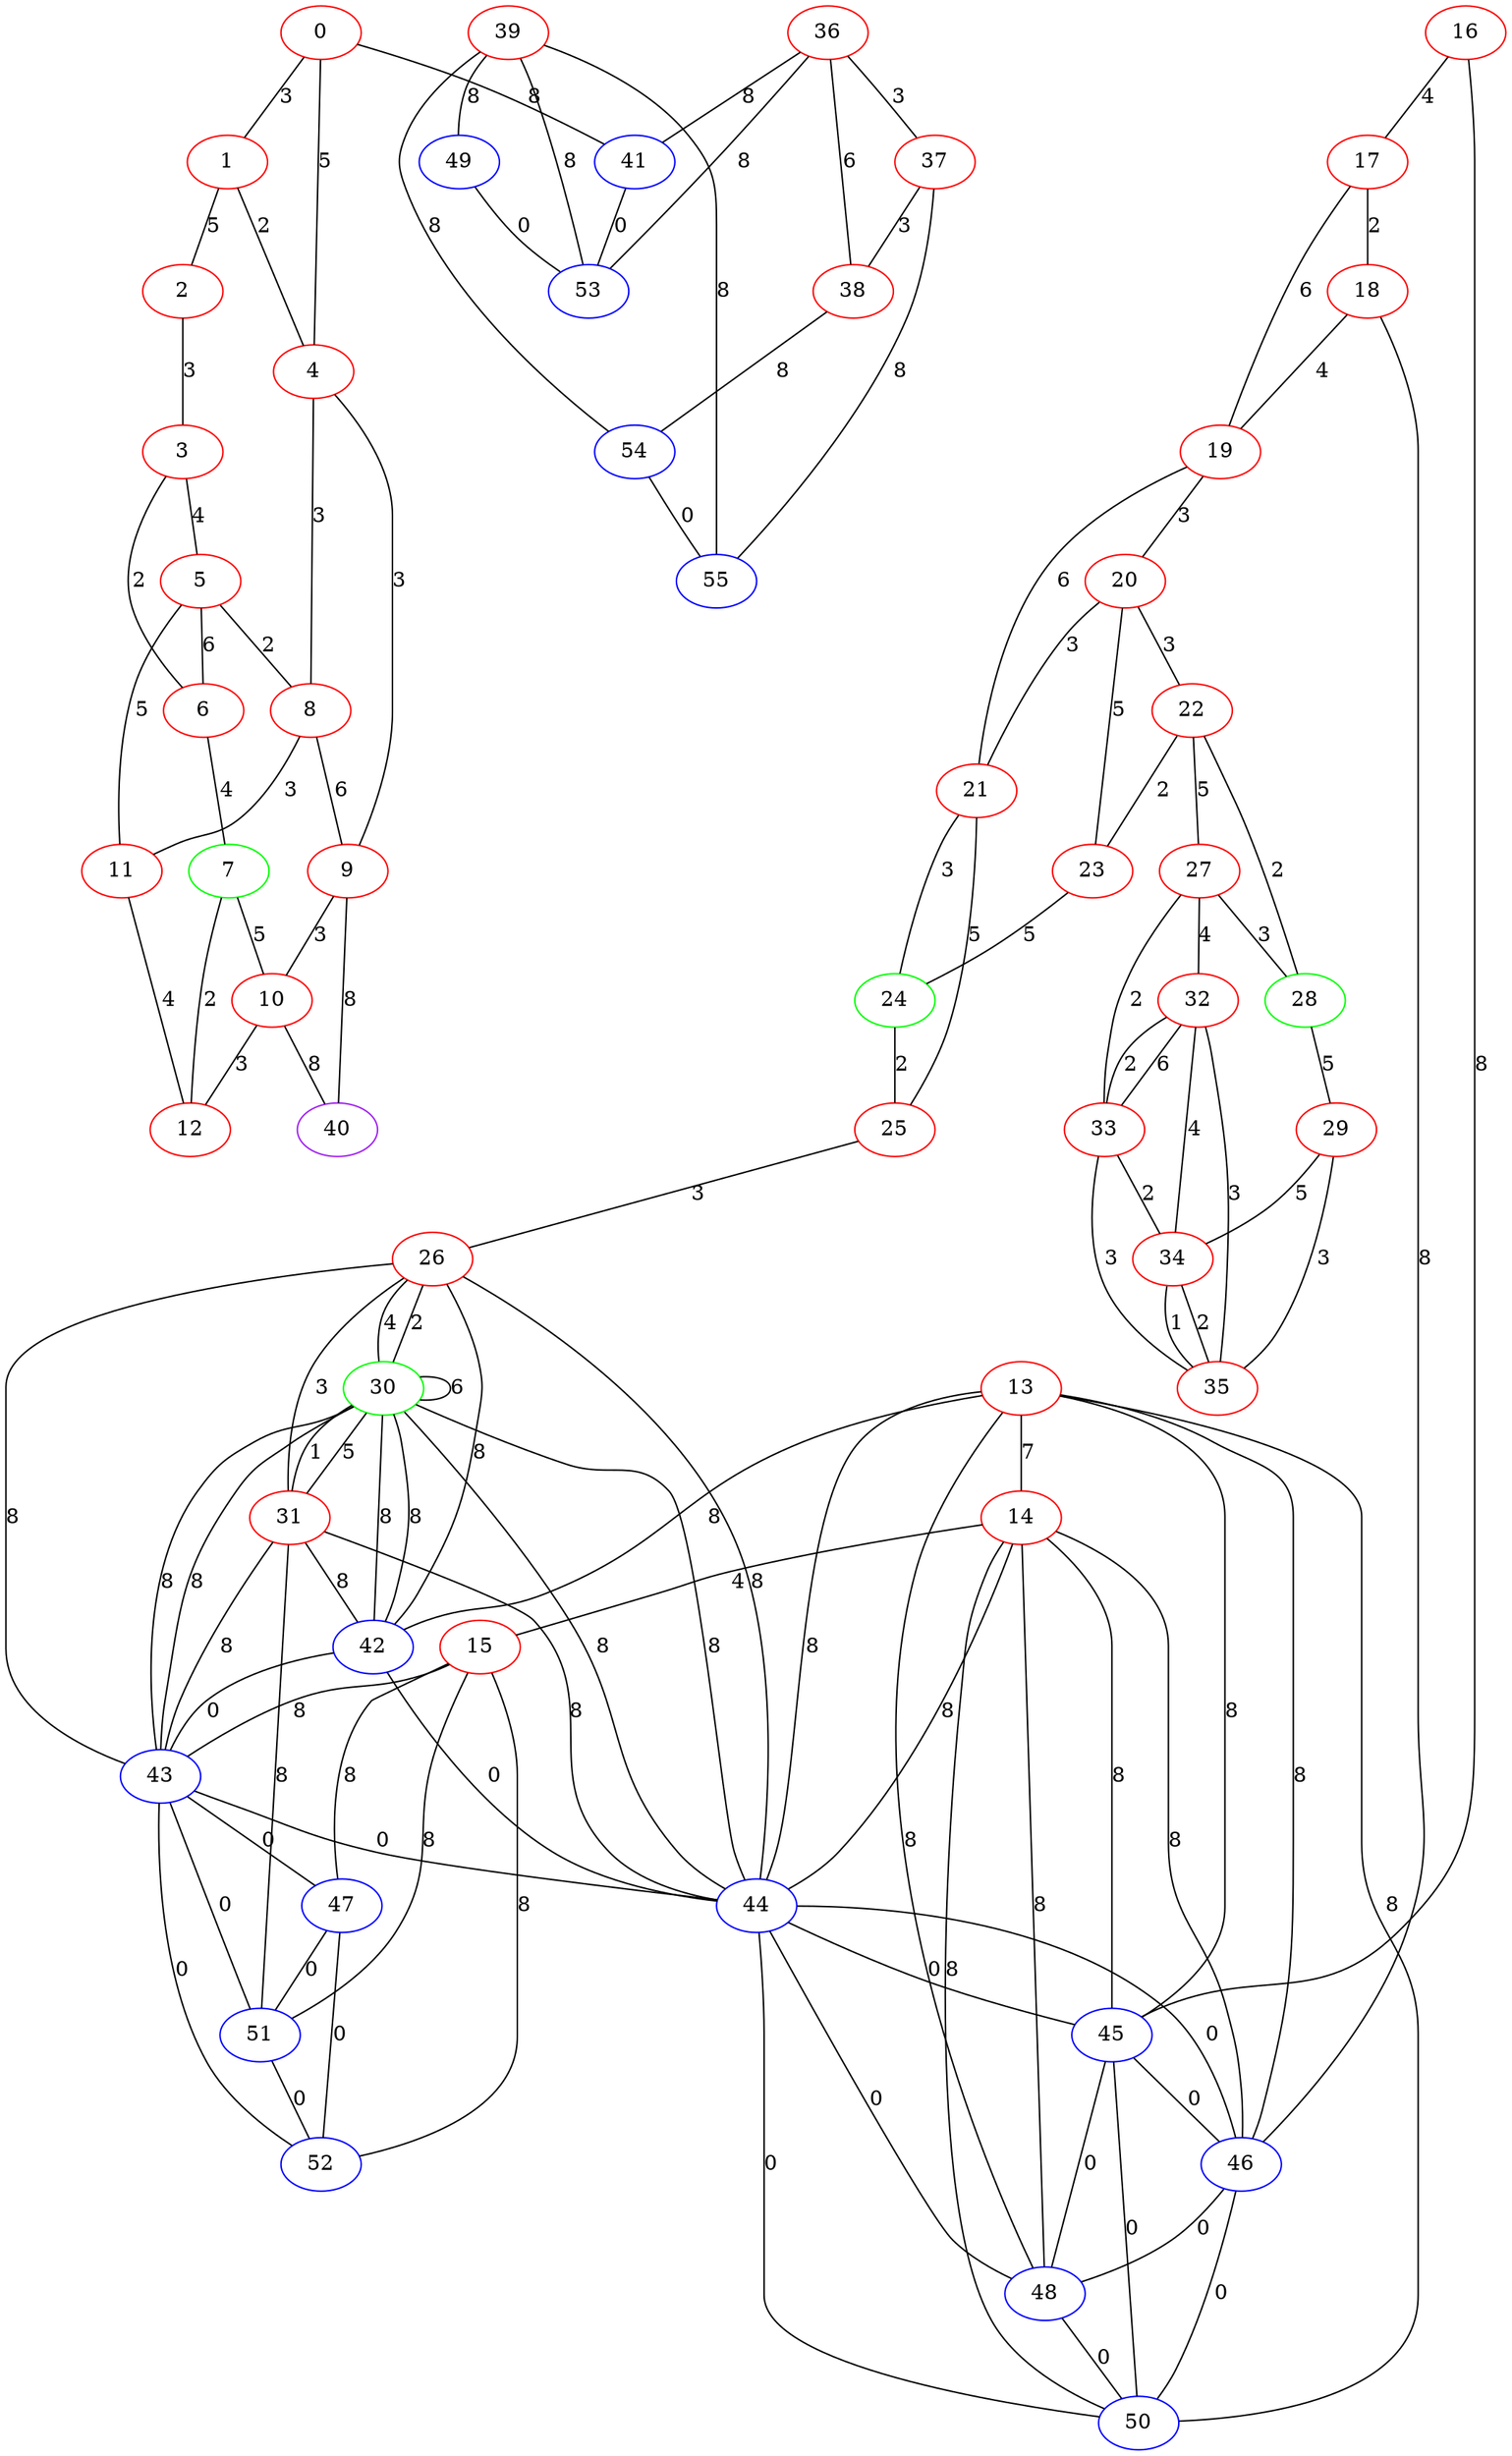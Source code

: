 graph "" {
0 [color=red, weight=1];
1 [color=red, weight=1];
2 [color=red, weight=1];
3 [color=red, weight=1];
4 [color=red, weight=1];
5 [color=red, weight=1];
6 [color=red, weight=1];
7 [color=green, weight=2];
8 [color=red, weight=1];
9 [color=red, weight=1];
10 [color=red, weight=1];
11 [color=red, weight=1];
12 [color=red, weight=1];
13 [color=red, weight=1];
14 [color=red, weight=1];
15 [color=red, weight=1];
16 [color=red, weight=1];
17 [color=red, weight=1];
18 [color=red, weight=1];
19 [color=red, weight=1];
20 [color=red, weight=1];
21 [color=red, weight=1];
22 [color=red, weight=1];
23 [color=red, weight=1];
24 [color=green, weight=2];
25 [color=red, weight=1];
26 [color=red, weight=1];
27 [color=red, weight=1];
28 [color=green, weight=2];
29 [color=red, weight=1];
30 [color=green, weight=2];
31 [color=red, weight=1];
32 [color=red, weight=1];
33 [color=red, weight=1];
34 [color=red, weight=1];
35 [color=red, weight=1];
36 [color=red, weight=1];
37 [color=red, weight=1];
38 [color=red, weight=1];
39 [color=red, weight=1];
40 [color=purple, weight=4];
41 [color=blue, weight=3];
42 [color=blue, weight=3];
43 [color=blue, weight=3];
44 [color=blue, weight=3];
45 [color=blue, weight=3];
46 [color=blue, weight=3];
47 [color=blue, weight=3];
48 [color=blue, weight=3];
49 [color=blue, weight=3];
50 [color=blue, weight=3];
51 [color=blue, weight=3];
52 [color=blue, weight=3];
53 [color=blue, weight=3];
54 [color=blue, weight=3];
55 [color=blue, weight=3];
0 -- 1  [key=0, label=3];
0 -- 4  [key=0, label=5];
0 -- 41  [key=0, label=8];
1 -- 2  [key=0, label=5];
1 -- 4  [key=0, label=2];
2 -- 3  [key=0, label=3];
3 -- 5  [key=0, label=4];
3 -- 6  [key=0, label=2];
4 -- 8  [key=0, label=3];
4 -- 9  [key=0, label=3];
5 -- 8  [key=0, label=2];
5 -- 11  [key=0, label=5];
5 -- 6  [key=0, label=6];
6 -- 7  [key=0, label=4];
7 -- 10  [key=0, label=5];
7 -- 12  [key=0, label=2];
8 -- 9  [key=0, label=6];
8 -- 11  [key=0, label=3];
9 -- 40  [key=0, label=8];
9 -- 10  [key=0, label=3];
10 -- 40  [key=0, label=8];
10 -- 12  [key=0, label=3];
11 -- 12  [key=0, label=4];
13 -- 42  [key=0, label=8];
13 -- 44  [key=0, label=8];
13 -- 45  [key=0, label=8];
13 -- 46  [key=0, label=8];
13 -- 48  [key=0, label=8];
13 -- 50  [key=0, label=8];
13 -- 14  [key=0, label=7];
14 -- 44  [key=0, label=8];
14 -- 45  [key=0, label=8];
14 -- 46  [key=0, label=8];
14 -- 48  [key=0, label=8];
14 -- 50  [key=0, label=8];
14 -- 15  [key=0, label=4];
15 -- 51  [key=0, label=8];
15 -- 43  [key=0, label=8];
15 -- 52  [key=0, label=8];
15 -- 47  [key=0, label=8];
16 -- 17  [key=0, label=4];
16 -- 45  [key=0, label=8];
17 -- 18  [key=0, label=2];
17 -- 19  [key=0, label=6];
18 -- 19  [key=0, label=4];
18 -- 46  [key=0, label=8];
19 -- 20  [key=0, label=3];
19 -- 21  [key=0, label=6];
20 -- 21  [key=0, label=3];
20 -- 22  [key=0, label=3];
20 -- 23  [key=0, label=5];
21 -- 24  [key=0, label=3];
21 -- 25  [key=0, label=5];
22 -- 28  [key=0, label=2];
22 -- 27  [key=0, label=5];
22 -- 23  [key=0, label=2];
23 -- 24  [key=0, label=5];
24 -- 25  [key=0, label=2];
25 -- 26  [key=0, label=3];
26 -- 42  [key=0, label=8];
26 -- 43  [key=0, label=8];
26 -- 44  [key=0, label=8];
26 -- 30  [key=0, label=2];
26 -- 30  [key=1, label=4];
26 -- 31  [key=0, label=3];
27 -- 32  [key=0, label=4];
27 -- 33  [key=0, label=2];
27 -- 28  [key=0, label=3];
28 -- 29  [key=0, label=5];
29 -- 34  [key=0, label=5];
29 -- 35  [key=0, label=3];
30 -- 42  [key=0, label=8];
30 -- 42  [key=1, label=8];
30 -- 43  [key=0, label=8];
30 -- 43  [key=1, label=8];
30 -- 44  [key=0, label=8];
30 -- 44  [key=1, label=8];
30 -- 30  [key=0, label=6];
30 -- 31  [key=0, label=5];
30 -- 31  [key=1, label=1];
31 -- 42  [key=0, label=8];
31 -- 43  [key=0, label=8];
31 -- 44  [key=0, label=8];
31 -- 51  [key=0, label=8];
32 -- 33  [key=0, label=6];
32 -- 33  [key=1, label=2];
32 -- 34  [key=0, label=4];
32 -- 35  [key=0, label=3];
33 -- 34  [key=0, label=2];
33 -- 35  [key=0, label=3];
34 -- 35  [key=0, label=1];
34 -- 35  [key=1, label=2];
36 -- 41  [key=0, label=8];
36 -- 37  [key=0, label=3];
36 -- 38  [key=0, label=6];
36 -- 53  [key=0, label=8];
37 -- 38  [key=0, label=3];
37 -- 55  [key=0, label=8];
38 -- 54  [key=0, label=8];
39 -- 49  [key=0, label=8];
39 -- 53  [key=0, label=8];
39 -- 54  [key=0, label=8];
39 -- 55  [key=0, label=8];
41 -- 53  [key=0, label=0];
42 -- 43  [key=0, label=0];
42 -- 44  [key=0, label=0];
43 -- 44  [key=0, label=0];
43 -- 51  [key=0, label=0];
43 -- 52  [key=0, label=0];
43 -- 47  [key=0, label=0];
44 -- 45  [key=0, label=0];
44 -- 48  [key=0, label=0];
44 -- 50  [key=0, label=0];
44 -- 46  [key=0, label=0];
45 -- 48  [key=0, label=0];
45 -- 50  [key=0, label=0];
45 -- 46  [key=0, label=0];
46 -- 48  [key=0, label=0];
46 -- 50  [key=0, label=0];
47 -- 51  [key=0, label=0];
47 -- 52  [key=0, label=0];
48 -- 50  [key=0, label=0];
49 -- 53  [key=0, label=0];
51 -- 52  [key=0, label=0];
54 -- 55  [key=0, label=0];
}
